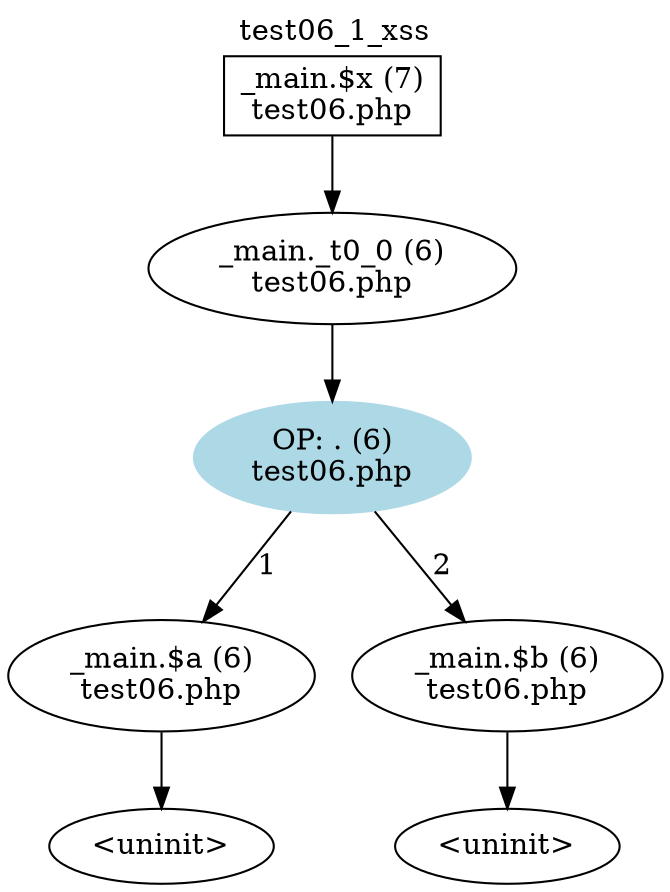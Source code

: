 digraph cfg {
  label="test06_1_xss";
  labelloc=t;
  n1 [shape=box, label="_main.$x (7)\ntest06.php"];
  n2 [shape=ellipse, label="_main._t0_0 (6)\ntest06.php"];
  n3 [shape=ellipse, label="OP: . (6)\ntest06.php",style=filled,color=lightblue];
  n4 [shape=ellipse, label="_main.$a (6)\ntest06.php"];
  n5 [shape=ellipse, label="_main.$b (6)\ntest06.php"];
  n6 [shape=ellipse, label="<uninit>"];
  n7 [shape=ellipse, label="<uninit>"];
  n1 -> n2;
  n2 -> n3;
  n3 -> n4[label="1"];
  n3 -> n5[label="2"];
  n4 -> n6;
  n5 -> n7;
}
